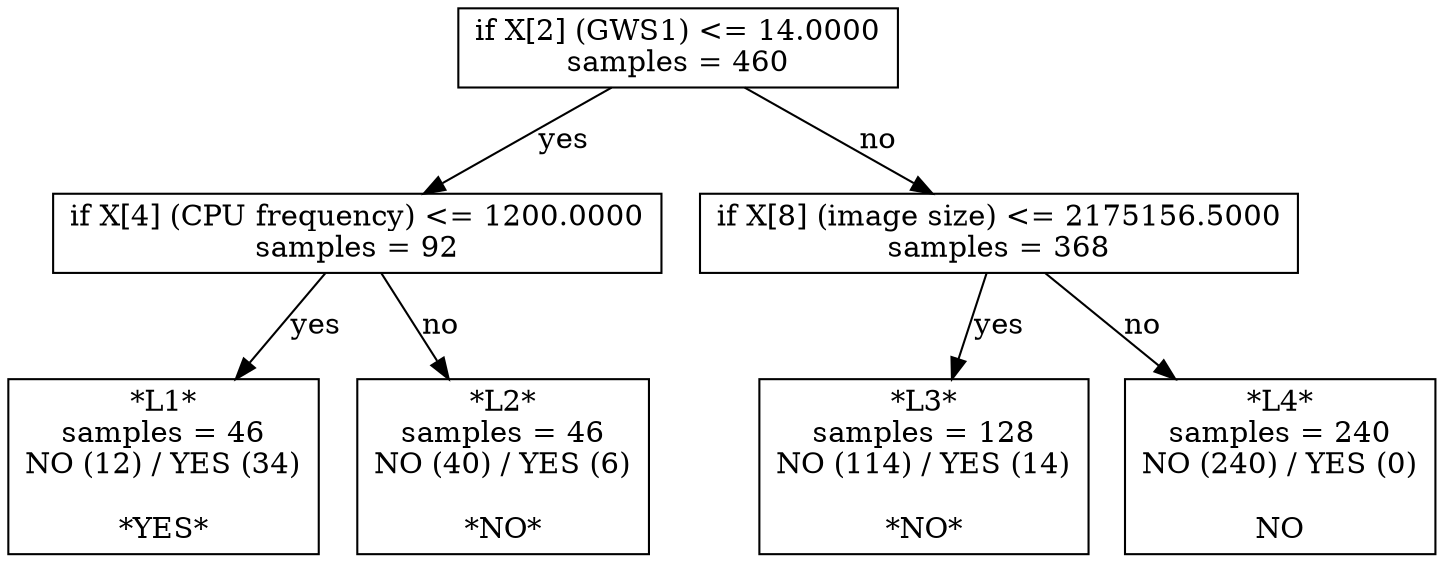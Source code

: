 digraph Tree {
0 [label="if X[2] (GWS1) <= 14.0000\nsamples = 460", shape="box"] ;
1 [label="if X[4] (CPU frequency) <= 1200.0000\nsamples = 92", shape="box"] ;
0 -> 1 [label="yes"];
2 [label="*L1*\nsamples = 46\nNO (12) / YES (34)\n\n*YES*", shape="box"] ;
1 -> 2 [label="yes"];
3 [label="*L2*\nsamples = 46\nNO (40) / YES (6)\n\n*NO*", shape="box"] ;
1 -> 3 [label="no"];
4 [label="if X[8] (image size) <= 2175156.5000\nsamples = 368", shape="box"] ;
0 -> 4 [label="no"];
5 [label="*L3*\nsamples = 128\nNO (114) / YES (14)\n\n*NO*", shape="box"] ;
4 -> 5 [label="yes"];
6 [label="*L4*\nsamples = 240\nNO (240) / YES (0)\n\nNO", shape="box"] ;
4 -> 6 [label="no"];
}
